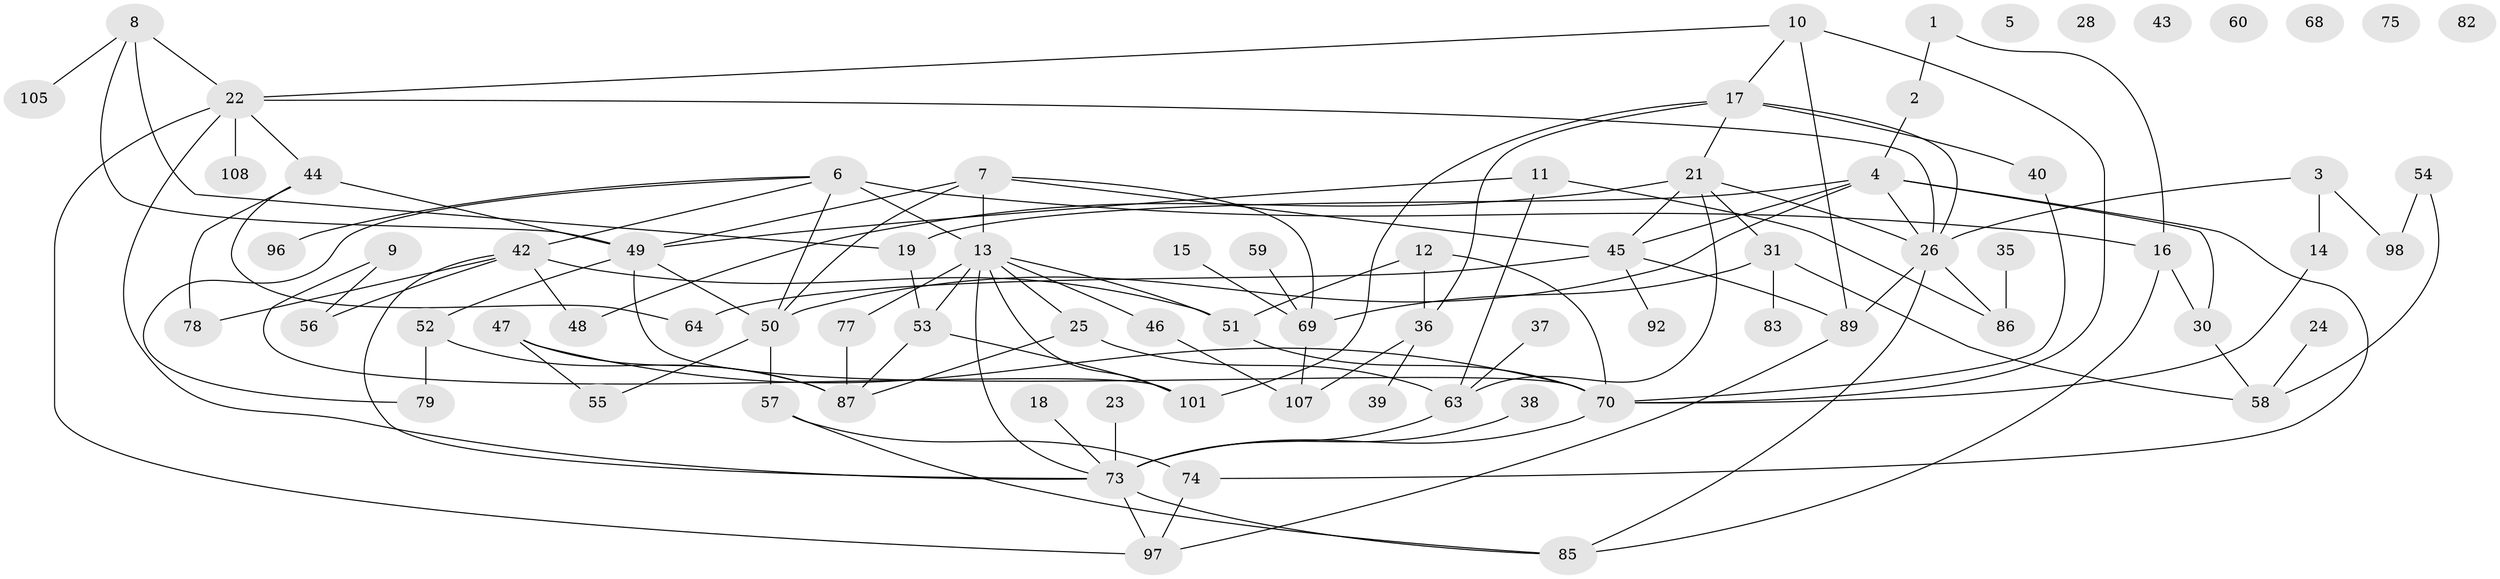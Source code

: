 // original degree distribution, {2: 0.25925925925925924, 3: 0.16666666666666666, 0: 0.06481481481481481, 8: 0.009259259259259259, 5: 0.07407407407407407, 4: 0.2037037037037037, 6: 0.05555555555555555, 1: 0.14814814814814814, 7: 0.018518518518518517}
// Generated by graph-tools (version 1.1) at 2025/41/03/06/25 10:41:24]
// undirected, 78 vertices, 122 edges
graph export_dot {
graph [start="1"]
  node [color=gray90,style=filled];
  1;
  2;
  3;
  4 [super="+102"];
  5;
  6 [super="+32"];
  7 [super="+27"];
  8 [super="+20"];
  9;
  10 [super="+34"];
  11 [super="+84"];
  12 [super="+62"];
  13 [super="+104"];
  14;
  15 [super="+33"];
  16 [super="+91"];
  17 [super="+90"];
  18 [super="+103"];
  19;
  21;
  22 [super="+29"];
  23;
  24;
  25 [super="+94"];
  26 [super="+65"];
  28;
  30 [super="+80"];
  31 [super="+67"];
  35;
  36 [super="+41"];
  37;
  38;
  39;
  40;
  42 [super="+66"];
  43;
  44;
  45 [super="+72"];
  46;
  47;
  48;
  49 [super="+61"];
  50 [super="+93"];
  51;
  52 [super="+71"];
  53 [super="+99"];
  54;
  55;
  56;
  57;
  58;
  59;
  60;
  63 [super="+88"];
  64;
  68;
  69 [super="+100"];
  70 [super="+81"];
  73 [super="+76"];
  74 [super="+95"];
  75;
  77;
  78;
  79;
  82;
  83;
  85;
  86;
  87 [super="+106"];
  89;
  92;
  96;
  97;
  98;
  101;
  105;
  107;
  108;
  1 -- 2;
  1 -- 16;
  2 -- 4;
  3 -- 14;
  3 -- 98;
  3 -- 26;
  4 -- 74;
  4 -- 50;
  4 -- 19;
  4 -- 45;
  4 -- 30;
  4 -- 26;
  6 -- 13 [weight=3];
  6 -- 16;
  6 -- 50;
  6 -- 79;
  6 -- 96;
  6 -- 42;
  7 -- 50;
  7 -- 69;
  7 -- 45;
  7 -- 13;
  7 -- 49;
  8 -- 19 [weight=2];
  8 -- 22;
  8 -- 49;
  8 -- 105;
  9 -- 56;
  9 -- 101;
  10 -- 70;
  10 -- 17;
  10 -- 22;
  10 -- 89;
  11 -- 49;
  11 -- 86;
  11 -- 63;
  12 -- 36;
  12 -- 51;
  12 -- 70;
  13 -- 46;
  13 -- 51;
  13 -- 101;
  13 -- 25;
  13 -- 53;
  13 -- 77;
  13 -- 73;
  14 -- 70;
  15 -- 69;
  16 -- 85;
  16 -- 30;
  17 -- 36;
  17 -- 21;
  17 -- 101;
  17 -- 40;
  17 -- 26;
  18 -- 73;
  19 -- 53;
  21 -- 45;
  21 -- 48;
  21 -- 63;
  21 -- 31;
  21 -- 26;
  22 -- 26;
  22 -- 73;
  22 -- 108;
  22 -- 97;
  22 -- 44;
  23 -- 73;
  24 -- 58;
  25 -- 87;
  25 -- 63;
  26 -- 86;
  26 -- 89;
  26 -- 85;
  30 -- 58;
  31 -- 69;
  31 -- 58;
  31 -- 83;
  35 -- 86;
  36 -- 39;
  36 -- 107;
  37 -- 63;
  38 -- 73;
  40 -- 70;
  42 -- 48;
  42 -- 56;
  42 -- 78;
  42 -- 51;
  42 -- 73;
  44 -- 49;
  44 -- 64;
  44 -- 78;
  45 -- 89;
  45 -- 92;
  45 -- 64;
  46 -- 107;
  47 -- 55;
  47 -- 87 [weight=2];
  47 -- 70;
  49 -- 50;
  49 -- 70;
  49 -- 52;
  50 -- 57;
  50 -- 55;
  51 -- 70;
  52 -- 79;
  52 -- 87;
  53 -- 101;
  53 -- 87;
  54 -- 58;
  54 -- 98;
  57 -- 74;
  57 -- 85;
  59 -- 69;
  63 -- 73;
  69 -- 107;
  70 -- 73;
  73 -- 85;
  73 -- 97;
  74 -- 97;
  77 -- 87;
  89 -- 97;
}
